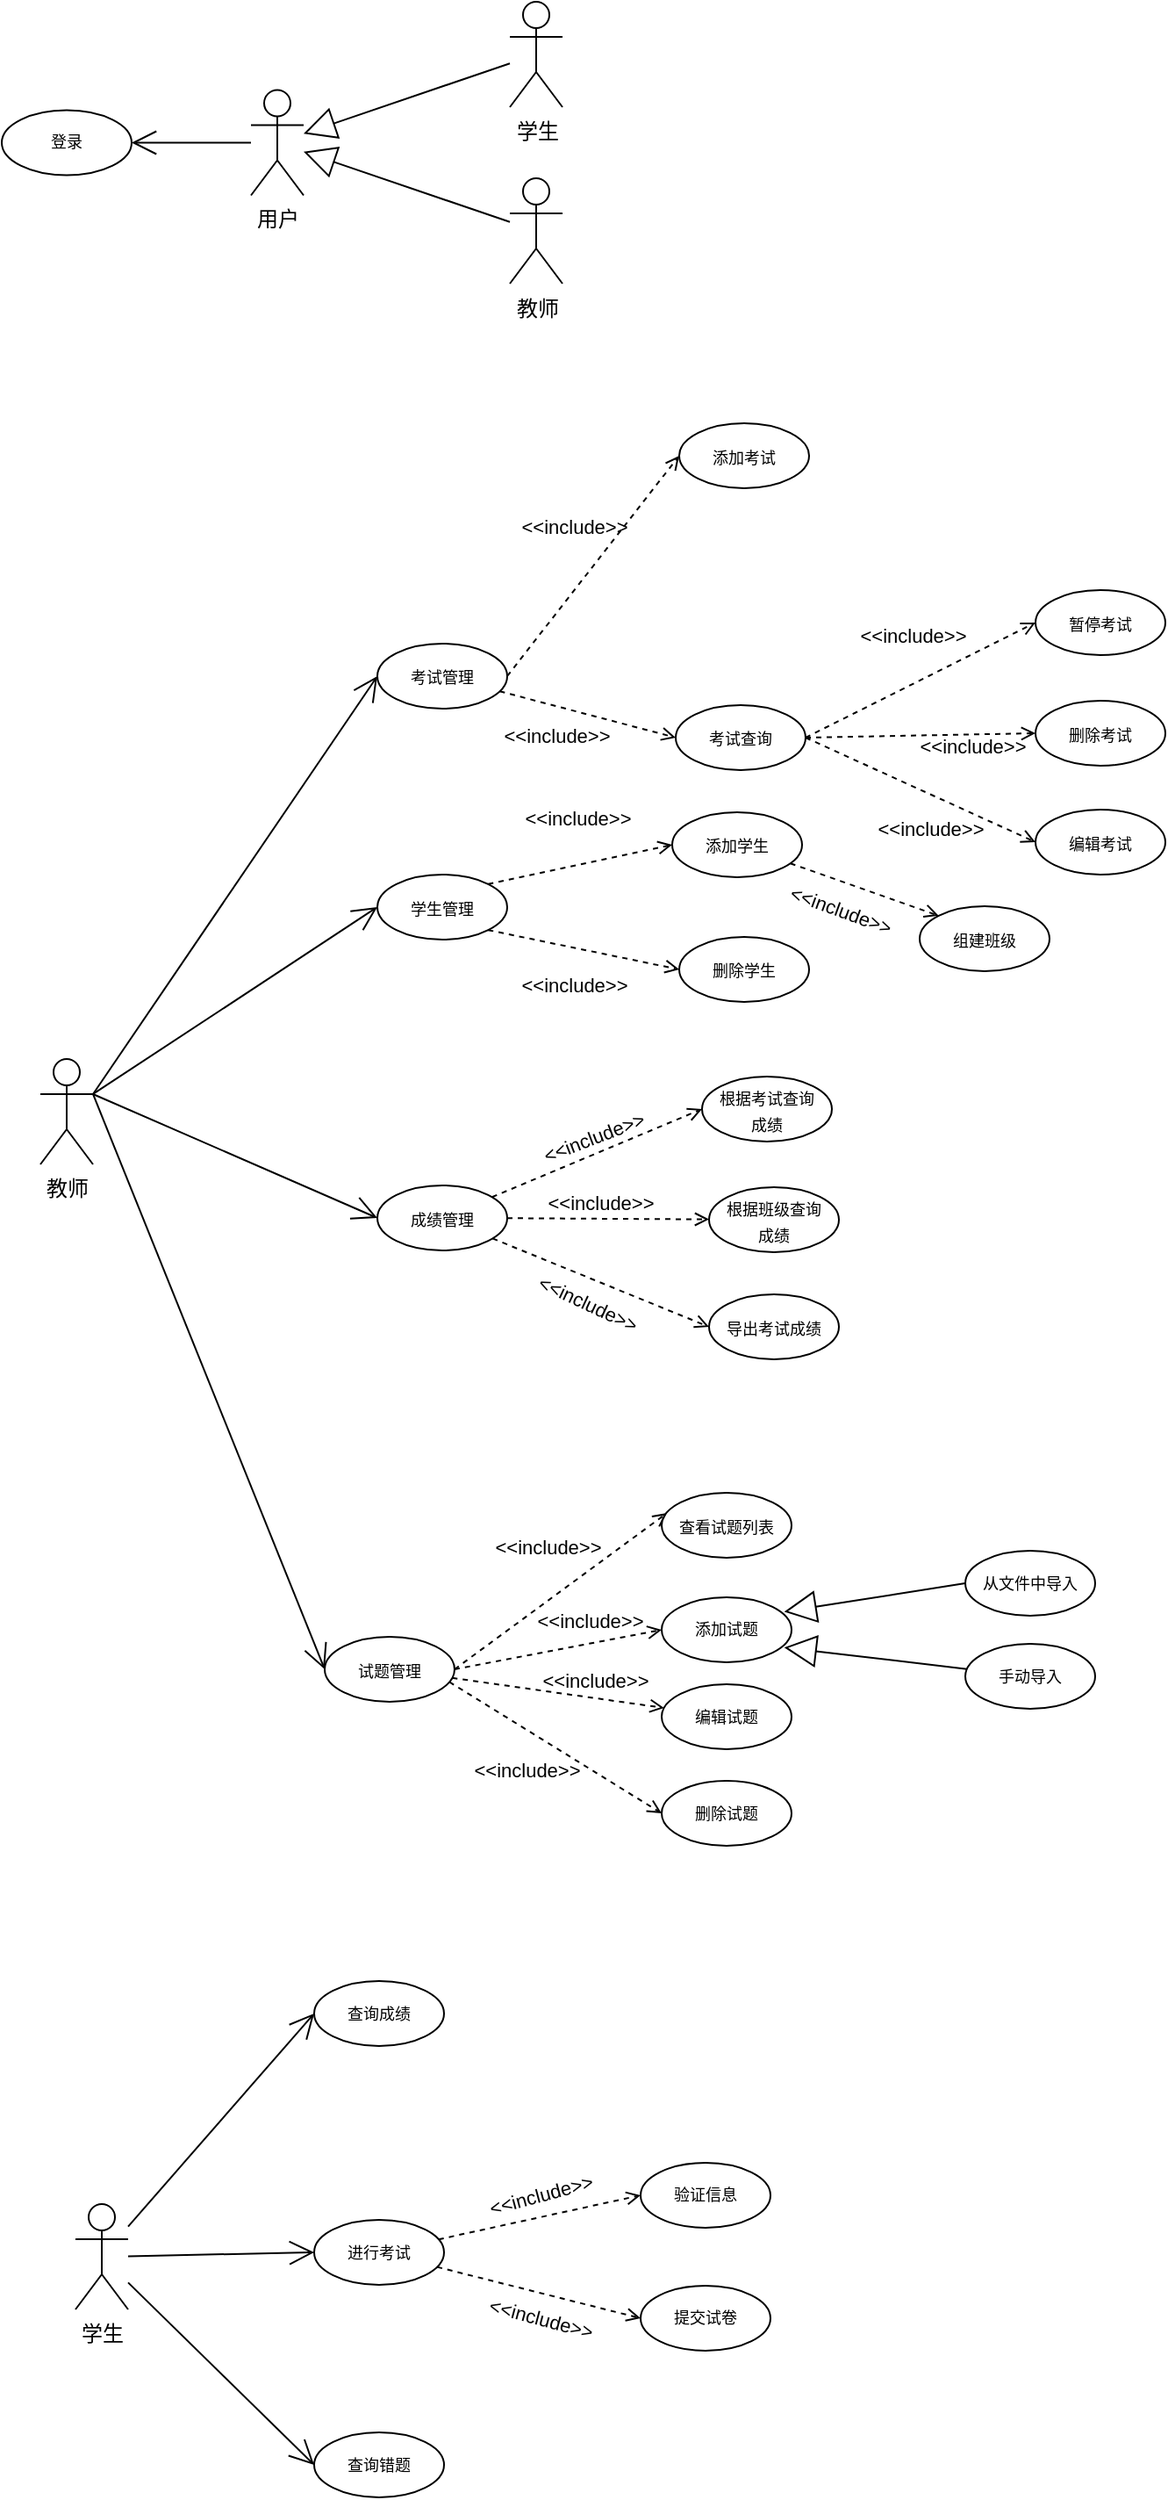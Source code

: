 <mxfile version="22.0.6" type="github">
  <diagram name="第 1 页" id="3lVjMvXGMsNSBRNJ-Gpm">
    <mxGraphModel dx="1069" dy="393" grid="0" gridSize="10" guides="1" tooltips="1" connect="1" arrows="1" fold="1" page="0" pageScale="1" pageWidth="827" pageHeight="1169" math="0" shadow="0">
      <root>
        <mxCell id="0" />
        <mxCell id="1" parent="0" />
        <mxCell id="XecLKfTDn2Nf4i1a0BZ--1" value="学生" style="shape=umlActor;verticalLabelPosition=bottom;verticalAlign=top;html=1;" parent="1" vertex="1">
          <mxGeometry x="185.5" y="81" width="30" height="60" as="geometry" />
        </mxCell>
        <mxCell id="XSep4Ml_2Uc-vR1w3iuJ-2" style="rounded=0;orthogonalLoop=1;jettySize=auto;html=1;endArrow=open;endFill=1;endSize=12;" edge="1" parent="1" source="XecLKfTDn2Nf4i1a0BZ--3" target="XSep4Ml_2Uc-vR1w3iuJ-1">
          <mxGeometry relative="1" as="geometry" />
        </mxCell>
        <mxCell id="XecLKfTDn2Nf4i1a0BZ--3" value="用户" style="shape=umlActor;verticalLabelPosition=bottom;verticalAlign=top;html=1;" parent="1" vertex="1">
          <mxGeometry x="38" y="131.25" width="30" height="60" as="geometry" />
        </mxCell>
        <mxCell id="XecLKfTDn2Nf4i1a0BZ--4" value="教师" style="shape=umlActor;verticalLabelPosition=bottom;verticalAlign=top;html=1;" parent="1" vertex="1">
          <mxGeometry x="185.5" y="181.5" width="30" height="60" as="geometry" />
        </mxCell>
        <mxCell id="XecLKfTDn2Nf4i1a0BZ--20" value="教师" style="shape=umlActor;verticalLabelPosition=bottom;verticalAlign=top;html=1;" parent="1" vertex="1">
          <mxGeometry x="-82" y="683" width="30" height="60" as="geometry" />
        </mxCell>
        <mxCell id="XecLKfTDn2Nf4i1a0BZ--21" value="&lt;font style=&quot;font-size: 9px;&quot;&gt;考试管理&lt;/font&gt;" style="ellipse;whiteSpace=wrap;html=1;" parent="1" vertex="1">
          <mxGeometry x="110" y="446.5" width="74" height="37" as="geometry" />
        </mxCell>
        <mxCell id="XecLKfTDn2Nf4i1a0BZ--22" value="" style="endArrow=open;endFill=1;endSize=12;html=1;rounded=0;exitX=1;exitY=0.333;exitDx=0;exitDy=0;exitPerimeter=0;entryX=0;entryY=0.5;entryDx=0;entryDy=0;" parent="1" source="XecLKfTDn2Nf4i1a0BZ--20" target="XecLKfTDn2Nf4i1a0BZ--21" edge="1">
          <mxGeometry width="160" relative="1" as="geometry">
            <mxPoint x="78" y="589" as="sourcePoint" />
            <mxPoint x="238" y="589" as="targetPoint" />
          </mxGeometry>
        </mxCell>
        <mxCell id="XecLKfTDn2Nf4i1a0BZ--24" value="&lt;font style=&quot;font-size: 9px;&quot;&gt;学生管理&lt;/font&gt;" style="ellipse;whiteSpace=wrap;html=1;" parent="1" vertex="1">
          <mxGeometry x="110" y="578" width="74" height="37" as="geometry" />
        </mxCell>
        <mxCell id="XSep4Ml_2Uc-vR1w3iuJ-29" style="edgeStyle=none;shape=connector;rounded=0;orthogonalLoop=1;jettySize=auto;html=1;entryX=0;entryY=0.5;entryDx=0;entryDy=0;dashed=1;labelBackgroundColor=none;strokeColor=default;align=center;verticalAlign=bottom;fontFamily=Helvetica;fontSize=11;fontColor=default;endArrow=open;endFill=0;" edge="1" parent="1" source="XecLKfTDn2Nf4i1a0BZ--26" target="XecLKfTDn2Nf4i1a0BZ--45">
          <mxGeometry relative="1" as="geometry" />
        </mxCell>
        <mxCell id="XSep4Ml_2Uc-vR1w3iuJ-30" style="edgeStyle=none;shape=connector;rounded=0;orthogonalLoop=1;jettySize=auto;html=1;dashed=1;labelBackgroundColor=none;strokeColor=default;align=center;verticalAlign=bottom;fontFamily=Helvetica;fontSize=11;fontColor=default;endArrow=open;endFill=0;" edge="1" parent="1" source="XecLKfTDn2Nf4i1a0BZ--26" target="XecLKfTDn2Nf4i1a0BZ--46">
          <mxGeometry relative="1" as="geometry" />
        </mxCell>
        <mxCell id="XSep4Ml_2Uc-vR1w3iuJ-31" style="edgeStyle=none;shape=connector;rounded=0;orthogonalLoop=1;jettySize=auto;html=1;entryX=0;entryY=0.5;entryDx=0;entryDy=0;dashed=1;labelBackgroundColor=none;strokeColor=default;align=center;verticalAlign=bottom;fontFamily=Helvetica;fontSize=11;fontColor=default;endArrow=open;endFill=0;" edge="1" parent="1" source="XecLKfTDn2Nf4i1a0BZ--26" target="XecLKfTDn2Nf4i1a0BZ--49">
          <mxGeometry relative="1" as="geometry" />
        </mxCell>
        <mxCell id="XecLKfTDn2Nf4i1a0BZ--26" value="&lt;font style=&quot;font-size: 9px;&quot;&gt;成绩管理&lt;/font&gt;" style="ellipse;whiteSpace=wrap;html=1;" parent="1" vertex="1">
          <mxGeometry x="110" y="755" width="74" height="37" as="geometry" />
        </mxCell>
        <mxCell id="XecLKfTDn2Nf4i1a0BZ--27" value="&lt;font style=&quot;font-size: 9px;&quot;&gt;试题管理&lt;/font&gt;" style="ellipse;whiteSpace=wrap;html=1;" parent="1" vertex="1">
          <mxGeometry x="80" y="1012" width="74" height="37" as="geometry" />
        </mxCell>
        <mxCell id="XecLKfTDn2Nf4i1a0BZ--28" value="" style="endArrow=open;endFill=1;endSize=12;html=1;rounded=0;exitX=1;exitY=0.333;exitDx=0;exitDy=0;exitPerimeter=0;entryX=0;entryY=0.5;entryDx=0;entryDy=0;" parent="1" source="XecLKfTDn2Nf4i1a0BZ--20" target="XecLKfTDn2Nf4i1a0BZ--24" edge="1">
          <mxGeometry width="160" relative="1" as="geometry">
            <mxPoint x="36" y="582" as="sourcePoint" />
            <mxPoint x="124" y="552" as="targetPoint" />
          </mxGeometry>
        </mxCell>
        <mxCell id="XecLKfTDn2Nf4i1a0BZ--29" value="" style="endArrow=open;endFill=1;endSize=12;html=1;rounded=0;exitX=1;exitY=0.333;exitDx=0;exitDy=0;exitPerimeter=0;entryX=0;entryY=0.5;entryDx=0;entryDy=0;" parent="1" source="XecLKfTDn2Nf4i1a0BZ--20" target="XecLKfTDn2Nf4i1a0BZ--26" edge="1">
          <mxGeometry width="160" relative="1" as="geometry">
            <mxPoint x="36" y="582" as="sourcePoint" />
            <mxPoint x="124" y="607" as="targetPoint" />
          </mxGeometry>
        </mxCell>
        <mxCell id="XecLKfTDn2Nf4i1a0BZ--30" value="" style="endArrow=open;endFill=1;endSize=12;html=1;rounded=0;exitX=1;exitY=0.333;exitDx=0;exitDy=0;exitPerimeter=0;entryX=0;entryY=0.5;entryDx=0;entryDy=0;" parent="1" source="XecLKfTDn2Nf4i1a0BZ--20" target="XecLKfTDn2Nf4i1a0BZ--27" edge="1">
          <mxGeometry width="160" relative="1" as="geometry">
            <mxPoint x="36" y="582" as="sourcePoint" />
            <mxPoint x="124" y="662" as="targetPoint" />
          </mxGeometry>
        </mxCell>
        <mxCell id="XecLKfTDn2Nf4i1a0BZ--31" value="&lt;font style=&quot;font-size: 9px;&quot;&gt;添加考试&lt;/font&gt;" style="ellipse;whiteSpace=wrap;html=1;" parent="1" vertex="1">
          <mxGeometry x="282" y="321" width="74" height="37" as="geometry" />
        </mxCell>
        <mxCell id="XecLKfTDn2Nf4i1a0BZ--32" value="&lt;font style=&quot;font-size: 9px;&quot;&gt;考试查询&lt;/font&gt;" style="ellipse;whiteSpace=wrap;html=1;" parent="1" vertex="1">
          <mxGeometry x="280" y="481.5" width="74" height="37" as="geometry" />
        </mxCell>
        <mxCell id="XecLKfTDn2Nf4i1a0BZ--35" value="&lt;font style=&quot;font-size: 9px;&quot;&gt;删除考试&lt;/font&gt;" style="ellipse;whiteSpace=wrap;html=1;" parent="1" vertex="1">
          <mxGeometry x="485" y="479" width="74" height="37" as="geometry" />
        </mxCell>
        <mxCell id="XecLKfTDn2Nf4i1a0BZ--36" value="&lt;font style=&quot;font-size: 9px;&quot;&gt;暂停考试&lt;/font&gt;" style="ellipse;whiteSpace=wrap;html=1;" parent="1" vertex="1">
          <mxGeometry x="485" y="416" width="74" height="37" as="geometry" />
        </mxCell>
        <mxCell id="XecLKfTDn2Nf4i1a0BZ--37" value="&amp;lt;&amp;lt;include&amp;gt;&amp;gt;" style="html=1;verticalAlign=bottom;labelBackgroundColor=none;endArrow=open;endFill=0;dashed=1;rounded=0;exitX=1;exitY=0.5;exitDx=0;exitDy=0;entryX=0;entryY=0.5;entryDx=0;entryDy=0;" parent="1" source="XecLKfTDn2Nf4i1a0BZ--32" target="XecLKfTDn2Nf4i1a0BZ--36" edge="1">
          <mxGeometry x="0.044" y="17" width="160" relative="1" as="geometry">
            <mxPoint x="184" y="475" as="sourcePoint" />
            <mxPoint x="290" y="510" as="targetPoint" />
            <mxPoint as="offset" />
          </mxGeometry>
        </mxCell>
        <mxCell id="XecLKfTDn2Nf4i1a0BZ--38" value="&amp;lt;&amp;lt;include&amp;gt;&amp;gt;" style="html=1;verticalAlign=bottom;labelBackgroundColor=none;endArrow=open;endFill=0;dashed=1;rounded=0;exitX=1;exitY=0.5;exitDx=0;exitDy=0;entryX=0;entryY=0.5;entryDx=0;entryDy=0;" parent="1" source="XecLKfTDn2Nf4i1a0BZ--32" target="XecLKfTDn2Nf4i1a0BZ--35" edge="1">
          <mxGeometry x="0.448" y="-16" width="160" relative="1" as="geometry">
            <mxPoint x="364" y="510" as="sourcePoint" />
            <mxPoint x="417" y="461" as="targetPoint" />
            <mxPoint as="offset" />
          </mxGeometry>
        </mxCell>
        <mxCell id="XSep4Ml_2Uc-vR1w3iuJ-36" style="edgeStyle=none;shape=connector;rounded=0;orthogonalLoop=1;jettySize=auto;html=1;entryX=0;entryY=0;entryDx=0;entryDy=0;dashed=1;labelBackgroundColor=none;strokeColor=default;align=center;verticalAlign=bottom;fontFamily=Helvetica;fontSize=11;fontColor=default;endArrow=open;endFill=0;" edge="1" parent="1" source="XecLKfTDn2Nf4i1a0BZ--40" target="XSep4Ml_2Uc-vR1w3iuJ-35">
          <mxGeometry relative="1" as="geometry" />
        </mxCell>
        <mxCell id="XecLKfTDn2Nf4i1a0BZ--40" value="&lt;font style=&quot;font-size: 9px;&quot;&gt;添加学生&lt;/font&gt;" style="ellipse;whiteSpace=wrap;html=1;" parent="1" vertex="1">
          <mxGeometry x="278" y="542.5" width="74" height="37" as="geometry" />
        </mxCell>
        <mxCell id="XecLKfTDn2Nf4i1a0BZ--42" value="&lt;font style=&quot;font-size: 9px;&quot;&gt;删除学生&lt;/font&gt;" style="ellipse;whiteSpace=wrap;html=1;" parent="1" vertex="1">
          <mxGeometry x="282" y="613.5" width="74" height="37" as="geometry" />
        </mxCell>
        <mxCell id="XecLKfTDn2Nf4i1a0BZ--45" value="&lt;font style=&quot;font-size: 9px;&quot;&gt;根据考试查询&lt;br&gt;成绩&lt;/font&gt;" style="ellipse;whiteSpace=wrap;html=1;" parent="1" vertex="1">
          <mxGeometry x="295" y="693" width="74" height="37" as="geometry" />
        </mxCell>
        <mxCell id="XecLKfTDn2Nf4i1a0BZ--46" value="&lt;font style=&quot;font-size: 9px;&quot;&gt;根据班级查询&lt;br&gt;成绩&lt;/font&gt;" style="ellipse;whiteSpace=wrap;html=1;" parent="1" vertex="1">
          <mxGeometry x="299" y="756" width="74" height="37" as="geometry" />
        </mxCell>
        <mxCell id="XecLKfTDn2Nf4i1a0BZ--49" value="&lt;font style=&quot;font-size: 9px;&quot;&gt;导出考试成绩&lt;/font&gt;" style="ellipse;whiteSpace=wrap;html=1;" parent="1" vertex="1">
          <mxGeometry x="299" y="817" width="74" height="37" as="geometry" />
        </mxCell>
        <mxCell id="XecLKfTDn2Nf4i1a0BZ--54" style="edgeStyle=orthogonalEdgeStyle;rounded=0;orthogonalLoop=1;jettySize=auto;html=1;exitX=0.5;exitY=1;exitDx=0;exitDy=0;" parent="1" edge="1">
          <mxGeometry relative="1" as="geometry">
            <mxPoint x="329" y="918.0" as="sourcePoint" />
            <mxPoint x="329" y="918.0" as="targetPoint" />
          </mxGeometry>
        </mxCell>
        <mxCell id="XecLKfTDn2Nf4i1a0BZ--55" value="&lt;font style=&quot;font-size: 9px;&quot;&gt;查看试题列表&lt;/font&gt;" style="ellipse;whiteSpace=wrap;html=1;" parent="1" vertex="1">
          <mxGeometry x="272" y="930" width="74" height="37" as="geometry" />
        </mxCell>
        <mxCell id="XecLKfTDn2Nf4i1a0BZ--56" value="&lt;font style=&quot;font-size: 9px;&quot;&gt;添加试题&lt;/font&gt;" style="ellipse;whiteSpace=wrap;html=1;fontSize=9;" parent="1" vertex="1">
          <mxGeometry x="272" y="989.5" width="74" height="37" as="geometry" />
        </mxCell>
        <mxCell id="XecLKfTDn2Nf4i1a0BZ--67" value="编辑试题" style="ellipse;whiteSpace=wrap;html=1;fontSize=9;" parent="1" vertex="1">
          <mxGeometry x="272" y="1039" width="74" height="37" as="geometry" />
        </mxCell>
        <mxCell id="XecLKfTDn2Nf4i1a0BZ--71" style="rounded=0;orthogonalLoop=1;jettySize=auto;html=1;entryX=0.944;entryY=0.223;entryDx=0;entryDy=0;strokeColor=default;endArrow=block;endSize=16;endFill=0;exitX=0;exitY=0.5;exitDx=0;exitDy=0;entryPerimeter=0;" parent="1" source="XecLKfTDn2Nf4i1a0BZ--69" target="XecLKfTDn2Nf4i1a0BZ--56" edge="1">
          <mxGeometry relative="1" as="geometry" />
        </mxCell>
        <mxCell id="XecLKfTDn2Nf4i1a0BZ--69" value="&lt;font style=&quot;font-size: 9px;&quot;&gt;从文件中导入&lt;br&gt;&lt;/font&gt;" style="ellipse;whiteSpace=wrap;html=1;fontSize=9;" parent="1" vertex="1">
          <mxGeometry x="445" y="963" width="74" height="37" as="geometry" />
        </mxCell>
        <mxCell id="XecLKfTDn2Nf4i1a0BZ--72" style="rounded=0;orthogonalLoop=1;jettySize=auto;html=1;entryX=0.944;entryY=0.772;entryDx=0;entryDy=0;endArrow=block;endSize=16;endFill=0;entryPerimeter=0;" parent="1" source="XecLKfTDn2Nf4i1a0BZ--70" target="XecLKfTDn2Nf4i1a0BZ--56" edge="1">
          <mxGeometry relative="1" as="geometry" />
        </mxCell>
        <mxCell id="XecLKfTDn2Nf4i1a0BZ--70" value="&lt;font style=&quot;font-size: 9px;&quot;&gt;手动导入&lt;br&gt;&lt;/font&gt;" style="ellipse;whiteSpace=wrap;html=1;fontSize=9;" parent="1" vertex="1">
          <mxGeometry x="445" y="1016" width="74" height="37" as="geometry" />
        </mxCell>
        <mxCell id="XecLKfTDn2Nf4i1a0BZ--73" value="&lt;font style=&quot;font-size: 9px;&quot;&gt;编辑考试&lt;/font&gt;" style="ellipse;whiteSpace=wrap;html=1;" parent="1" vertex="1">
          <mxGeometry x="485" y="541" width="74" height="37" as="geometry" />
        </mxCell>
        <mxCell id="XecLKfTDn2Nf4i1a0BZ--75" value="&amp;lt;&amp;lt;include&amp;gt;&amp;gt;" style="html=1;verticalAlign=bottom;labelBackgroundColor=none;endArrow=open;endFill=0;dashed=1;rounded=0;exitX=1;exitY=0.5;exitDx=0;exitDy=0;entryX=0;entryY=0.5;entryDx=0;entryDy=0;" parent="1" source="XecLKfTDn2Nf4i1a0BZ--32" target="XecLKfTDn2Nf4i1a0BZ--73" edge="1">
          <mxGeometry x="0.249" y="-26" width="160" relative="1" as="geometry">
            <mxPoint x="364" y="510" as="sourcePoint" />
            <mxPoint x="447" y="500" as="targetPoint" />
            <mxPoint as="offset" />
          </mxGeometry>
        </mxCell>
        <mxCell id="XecLKfTDn2Nf4i1a0BZ--76" value="删除试题" style="ellipse;whiteSpace=wrap;html=1;fontSize=9;" parent="1" vertex="1">
          <mxGeometry x="272" y="1094" width="74" height="37" as="geometry" />
        </mxCell>
        <mxCell id="XecLKfTDn2Nf4i1a0BZ--84" style="edgeStyle=none;shape=connector;rounded=0;orthogonalLoop=1;jettySize=auto;html=1;entryX=0;entryY=0.5;entryDx=0;entryDy=0;labelBackgroundColor=default;strokeColor=default;align=center;verticalAlign=middle;fontFamily=Helvetica;fontSize=11;fontColor=default;endArrow=open;endFill=1;endSize=12;" parent="1" source="XecLKfTDn2Nf4i1a0BZ--80" target="XecLKfTDn2Nf4i1a0BZ--81" edge="1">
          <mxGeometry relative="1" as="geometry" />
        </mxCell>
        <mxCell id="XecLKfTDn2Nf4i1a0BZ--85" style="edgeStyle=none;shape=connector;rounded=0;orthogonalLoop=1;jettySize=auto;html=1;entryX=0;entryY=0.5;entryDx=0;entryDy=0;labelBackgroundColor=default;strokeColor=default;align=center;verticalAlign=middle;fontFamily=Helvetica;fontSize=11;fontColor=default;endArrow=open;endFill=1;endSize=12;" parent="1" source="XecLKfTDn2Nf4i1a0BZ--80" target="XecLKfTDn2Nf4i1a0BZ--82" edge="1">
          <mxGeometry relative="1" as="geometry" />
        </mxCell>
        <mxCell id="XecLKfTDn2Nf4i1a0BZ--86" style="edgeStyle=none;shape=connector;rounded=0;orthogonalLoop=1;jettySize=auto;html=1;entryX=0;entryY=0.5;entryDx=0;entryDy=0;labelBackgroundColor=default;strokeColor=default;align=center;verticalAlign=middle;fontFamily=Helvetica;fontSize=11;fontColor=default;endArrow=open;endFill=1;endSize=12;" parent="1" source="XecLKfTDn2Nf4i1a0BZ--80" target="XecLKfTDn2Nf4i1a0BZ--83" edge="1">
          <mxGeometry relative="1" as="geometry" />
        </mxCell>
        <mxCell id="XecLKfTDn2Nf4i1a0BZ--80" value="学生" style="shape=umlActor;verticalLabelPosition=bottom;verticalAlign=top;html=1;" parent="1" vertex="1">
          <mxGeometry x="-62" y="1335" width="30" height="60" as="geometry" />
        </mxCell>
        <mxCell id="XecLKfTDn2Nf4i1a0BZ--81" value="查询成绩" style="ellipse;whiteSpace=wrap;html=1;fontSize=9;" parent="1" vertex="1">
          <mxGeometry x="74" y="1208" width="74" height="37" as="geometry" />
        </mxCell>
        <mxCell id="XSep4Ml_2Uc-vR1w3iuJ-20" style="edgeStyle=none;shape=connector;rounded=0;orthogonalLoop=1;jettySize=auto;html=1;entryX=0;entryY=0.5;entryDx=0;entryDy=0;dashed=1;labelBackgroundColor=none;strokeColor=default;align=center;verticalAlign=bottom;fontFamily=Helvetica;fontSize=11;fontColor=default;endArrow=open;endFill=0;" edge="1" parent="1" source="XecLKfTDn2Nf4i1a0BZ--82" target="XSep4Ml_2Uc-vR1w3iuJ-19">
          <mxGeometry relative="1" as="geometry" />
        </mxCell>
        <mxCell id="XSep4Ml_2Uc-vR1w3iuJ-23" style="edgeStyle=none;shape=connector;rounded=0;orthogonalLoop=1;jettySize=auto;html=1;entryX=0;entryY=0.5;entryDx=0;entryDy=0;dashed=1;labelBackgroundColor=none;strokeColor=default;align=center;verticalAlign=bottom;fontFamily=Helvetica;fontSize=11;fontColor=default;endArrow=open;endFill=0;" edge="1" parent="1" source="XecLKfTDn2Nf4i1a0BZ--82" target="XSep4Ml_2Uc-vR1w3iuJ-22">
          <mxGeometry relative="1" as="geometry" />
        </mxCell>
        <mxCell id="XecLKfTDn2Nf4i1a0BZ--82" value="进行考试" style="ellipse;whiteSpace=wrap;html=1;fontSize=9;" parent="1" vertex="1">
          <mxGeometry x="74" y="1344" width="74" height="37" as="geometry" />
        </mxCell>
        <mxCell id="XecLKfTDn2Nf4i1a0BZ--83" value="查询错题" style="ellipse;whiteSpace=wrap;html=1;fontSize=9;" parent="1" vertex="1">
          <mxGeometry x="74" y="1465" width="74" height="37" as="geometry" />
        </mxCell>
        <mxCell id="XSep4Ml_2Uc-vR1w3iuJ-1" value="登录" style="ellipse;whiteSpace=wrap;html=1;fontSize=9;" vertex="1" parent="1">
          <mxGeometry x="-104" y="142.75" width="74" height="37" as="geometry" />
        </mxCell>
        <mxCell id="XSep4Ml_2Uc-vR1w3iuJ-8" value="&amp;lt;&amp;lt;include&amp;gt;&amp;gt;" style="html=1;verticalAlign=bottom;labelBackgroundColor=none;endArrow=open;endFill=0;dashed=1;rounded=0;exitX=1;exitY=0.5;exitDx=0;exitDy=0;entryX=0;entryY=0.5;entryDx=0;entryDy=0;" edge="1" parent="1" source="XecLKfTDn2Nf4i1a0BZ--21" target="XecLKfTDn2Nf4i1a0BZ--31">
          <mxGeometry x="0.044" y="17" width="160" relative="1" as="geometry">
            <mxPoint x="364" y="510" as="sourcePoint" />
            <mxPoint x="495" y="445" as="targetPoint" />
            <mxPoint as="offset" />
          </mxGeometry>
        </mxCell>
        <mxCell id="XSep4Ml_2Uc-vR1w3iuJ-9" value="&amp;lt;&amp;lt;include&amp;gt;&amp;gt;" style="html=1;verticalAlign=bottom;labelBackgroundColor=none;endArrow=open;endFill=0;dashed=1;rounded=0;entryX=0;entryY=0.5;entryDx=0;entryDy=0;" edge="1" parent="1" source="XecLKfTDn2Nf4i1a0BZ--21" target="XecLKfTDn2Nf4i1a0BZ--32">
          <mxGeometry x="-0.229" y="-25" width="160" relative="1" as="geometry">
            <mxPoint x="194" y="475" as="sourcePoint" />
            <mxPoint x="290" y="442" as="targetPoint" />
            <mxPoint as="offset" />
          </mxGeometry>
        </mxCell>
        <mxCell id="XSep4Ml_2Uc-vR1w3iuJ-10" value="&amp;lt;&amp;lt;include&amp;gt;&amp;gt;" style="html=1;verticalAlign=bottom;labelBackgroundColor=none;endArrow=open;endFill=0;dashed=1;rounded=0;exitX=1;exitY=0;exitDx=0;exitDy=0;entryX=0;entryY=0.5;entryDx=0;entryDy=0;" edge="1" parent="1" source="XecLKfTDn2Nf4i1a0BZ--24" target="XecLKfTDn2Nf4i1a0BZ--40">
          <mxGeometry x="0.044" y="17" width="160" relative="1" as="geometry">
            <mxPoint x="194" y="475" as="sourcePoint" />
            <mxPoint x="290" y="442" as="targetPoint" />
            <mxPoint as="offset" />
          </mxGeometry>
        </mxCell>
        <mxCell id="XSep4Ml_2Uc-vR1w3iuJ-11" value="&amp;lt;&amp;lt;include&amp;gt;&amp;gt;" style="html=1;verticalAlign=bottom;labelBackgroundColor=none;endArrow=open;endFill=0;dashed=1;rounded=0;entryX=0;entryY=0.5;entryDx=0;entryDy=0;exitX=1;exitY=1;exitDx=0;exitDy=0;" edge="1" parent="1" source="XecLKfTDn2Nf4i1a0BZ--24" target="XecLKfTDn2Nf4i1a0BZ--42">
          <mxGeometry x="0.004" y="-30" width="160" relative="1" as="geometry">
            <mxPoint x="176" y="602" as="sourcePoint" />
            <mxPoint x="288" y="571" as="targetPoint" />
            <mxPoint as="offset" />
          </mxGeometry>
        </mxCell>
        <mxCell id="XSep4Ml_2Uc-vR1w3iuJ-15" value="&amp;lt;&amp;lt;include&amp;gt;&amp;gt;" style="html=1;verticalAlign=bottom;labelBackgroundColor=none;endArrow=open;endFill=0;dashed=1;rounded=0;exitX=1;exitY=0.5;exitDx=0;exitDy=0;entryX=0.041;entryY=0.312;entryDx=0;entryDy=0;entryPerimeter=0;" edge="1" parent="1" source="XecLKfTDn2Nf4i1a0BZ--27" target="XecLKfTDn2Nf4i1a0BZ--55">
          <mxGeometry x="0.044" y="17" width="160" relative="1" as="geometry">
            <mxPoint x="182" y="681" as="sourcePoint" />
            <mxPoint x="286" y="658" as="targetPoint" />
            <mxPoint as="offset" />
          </mxGeometry>
        </mxCell>
        <mxCell id="XSep4Ml_2Uc-vR1w3iuJ-16" value="&amp;lt;&amp;lt;include&amp;gt;&amp;gt;" style="html=1;verticalAlign=bottom;labelBackgroundColor=none;endArrow=open;endFill=0;dashed=1;rounded=0;entryX=0;entryY=0.5;entryDx=0;entryDy=0;exitX=1;exitY=0.5;exitDx=0;exitDy=0;" edge="1" parent="1" source="XecLKfTDn2Nf4i1a0BZ--27" target="XecLKfTDn2Nf4i1a0BZ--56">
          <mxGeometry x="0.319" y="4" width="160" relative="1" as="geometry">
            <mxPoint x="148" y="1025" as="sourcePoint" />
            <mxPoint x="291" y="949" as="targetPoint" />
            <mxPoint as="offset" />
          </mxGeometry>
        </mxCell>
        <mxCell id="XSep4Ml_2Uc-vR1w3iuJ-17" value="&amp;lt;&amp;lt;include&amp;gt;&amp;gt;" style="html=1;verticalAlign=bottom;labelBackgroundColor=none;endArrow=open;endFill=0;dashed=1;rounded=0;" edge="1" parent="1" source="XecLKfTDn2Nf4i1a0BZ--27" target="XecLKfTDn2Nf4i1a0BZ--67">
          <mxGeometry x="0.347" y="1" width="160" relative="1" as="geometry">
            <mxPoint x="164" y="1041" as="sourcePoint" />
            <mxPoint x="288" y="1015" as="targetPoint" />
            <mxPoint as="offset" />
          </mxGeometry>
        </mxCell>
        <mxCell id="XSep4Ml_2Uc-vR1w3iuJ-18" value="&amp;lt;&amp;lt;include&amp;gt;&amp;gt;" style="html=1;verticalAlign=bottom;labelBackgroundColor=none;endArrow=open;endFill=0;dashed=1;rounded=0;exitX=0.96;exitY=0.695;exitDx=0;exitDy=0;exitPerimeter=0;entryX=0;entryY=0.5;entryDx=0;entryDy=0;" edge="1" parent="1" source="XecLKfTDn2Nf4i1a0BZ--27" target="XecLKfTDn2Nf4i1a0BZ--76">
          <mxGeometry x="-0.036" y="-27" width="160" relative="1" as="geometry">
            <mxPoint x="163" y="1045" as="sourcePoint" />
            <mxPoint x="289" y="1060" as="targetPoint" />
            <mxPoint as="offset" />
          </mxGeometry>
        </mxCell>
        <mxCell id="XSep4Ml_2Uc-vR1w3iuJ-19" value="验证信息" style="ellipse;whiteSpace=wrap;html=1;fontSize=9;" vertex="1" parent="1">
          <mxGeometry x="260" y="1311.5" width="74" height="37" as="geometry" />
        </mxCell>
        <mxCell id="XSep4Ml_2Uc-vR1w3iuJ-21" value="&amp;lt;&amp;lt;include&amp;gt;&amp;gt;" style="text;html=1;align=center;verticalAlign=middle;resizable=0;points=[[0.56,0.88,0,0,0]];autosize=1;strokeColor=none;fillColor=none;fontSize=11;fontFamily=Helvetica;fontColor=default;rotation=-15;" vertex="1" parent="1">
          <mxGeometry x="163" y="1317.5" width="79" height="25" as="geometry" />
        </mxCell>
        <mxCell id="XSep4Ml_2Uc-vR1w3iuJ-22" value="提交试卷" style="ellipse;whiteSpace=wrap;html=1;fontSize=9;" vertex="1" parent="1">
          <mxGeometry x="260" y="1381.5" width="74" height="37" as="geometry" />
        </mxCell>
        <mxCell id="XSep4Ml_2Uc-vR1w3iuJ-24" value="&amp;lt;&amp;lt;include&amp;gt;&amp;gt;" style="text;html=1;align=center;verticalAlign=middle;resizable=0;points=[[0.56,0.88,0,0,0]];autosize=1;strokeColor=none;fillColor=none;fontSize=11;fontFamily=Helvetica;fontColor=default;rotation=15;" vertex="1" parent="1">
          <mxGeometry x="163" y="1387.5" width="79" height="25" as="geometry" />
        </mxCell>
        <mxCell id="XSep4Ml_2Uc-vR1w3iuJ-25" value="" style="endArrow=block;endSize=16;endFill=0;html=1;rounded=0;" edge="1" parent="1" source="XecLKfTDn2Nf4i1a0BZ--1" target="XecLKfTDn2Nf4i1a0BZ--3">
          <mxGeometry width="160" relative="1" as="geometry">
            <mxPoint x="166" y="93.25" as="sourcePoint" />
            <mxPoint x="178" y="213.25" as="targetPoint" />
          </mxGeometry>
        </mxCell>
        <mxCell id="XSep4Ml_2Uc-vR1w3iuJ-26" value="" style="endArrow=block;endSize=16;endFill=0;html=1;rounded=0;" edge="1" parent="1" source="XecLKfTDn2Nf4i1a0BZ--4" target="XecLKfTDn2Nf4i1a0BZ--3">
          <mxGeometry width="160" relative="1" as="geometry">
            <mxPoint x="199" y="124.25" as="sourcePoint" />
            <mxPoint x="78" y="166.25" as="targetPoint" />
          </mxGeometry>
        </mxCell>
        <mxCell id="XSep4Ml_2Uc-vR1w3iuJ-32" value="&amp;lt;&amp;lt;include&amp;gt;&amp;gt;" style="text;html=1;align=center;verticalAlign=middle;resizable=0;points=[[0.56,0.88,0,0,0]];autosize=1;strokeColor=none;fillColor=none;fontSize=11;fontFamily=Helvetica;fontColor=default;rotation=339;" vertex="1" parent="1">
          <mxGeometry x="193" y="715" width="79" height="25" as="geometry" />
        </mxCell>
        <mxCell id="XSep4Ml_2Uc-vR1w3iuJ-33" value="&amp;lt;&amp;lt;include&amp;gt;&amp;gt;" style="text;html=1;align=center;verticalAlign=middle;resizable=0;points=[[0.56,0.88,0,0,0]];autosize=1;strokeColor=none;fillColor=none;fontSize=11;fontFamily=Helvetica;fontColor=default;rotation=0;" vertex="1" parent="1">
          <mxGeometry x="197" y="752" width="79" height="25" as="geometry" />
        </mxCell>
        <mxCell id="XSep4Ml_2Uc-vR1w3iuJ-34" value="&amp;lt;&amp;lt;include&amp;gt;&amp;gt;" style="text;html=1;align=center;verticalAlign=middle;resizable=0;points=[[0.56,0.88,0,0,0]];autosize=1;strokeColor=none;fillColor=none;fontSize=11;fontFamily=Helvetica;fontColor=default;rotation=25;" vertex="1" parent="1">
          <mxGeometry x="190" y="809" width="79" height="25" as="geometry" />
        </mxCell>
        <mxCell id="XSep4Ml_2Uc-vR1w3iuJ-35" value="&lt;font style=&quot;font-size: 9px;&quot;&gt;组建班级&lt;/font&gt;" style="ellipse;whiteSpace=wrap;html=1;" vertex="1" parent="1">
          <mxGeometry x="419" y="596" width="74" height="37" as="geometry" />
        </mxCell>
        <mxCell id="XSep4Ml_2Uc-vR1w3iuJ-37" value="&amp;lt;&amp;lt;include&amp;gt;&amp;gt;" style="text;html=1;align=center;verticalAlign=middle;resizable=0;points=[[0.56,0.88,0,0,0]];autosize=1;strokeColor=none;fillColor=none;fontSize=11;fontFamily=Helvetica;fontColor=default;rotation=20;" vertex="1" parent="1">
          <mxGeometry x="334" y="585" width="79" height="25" as="geometry" />
        </mxCell>
      </root>
    </mxGraphModel>
  </diagram>
</mxfile>
